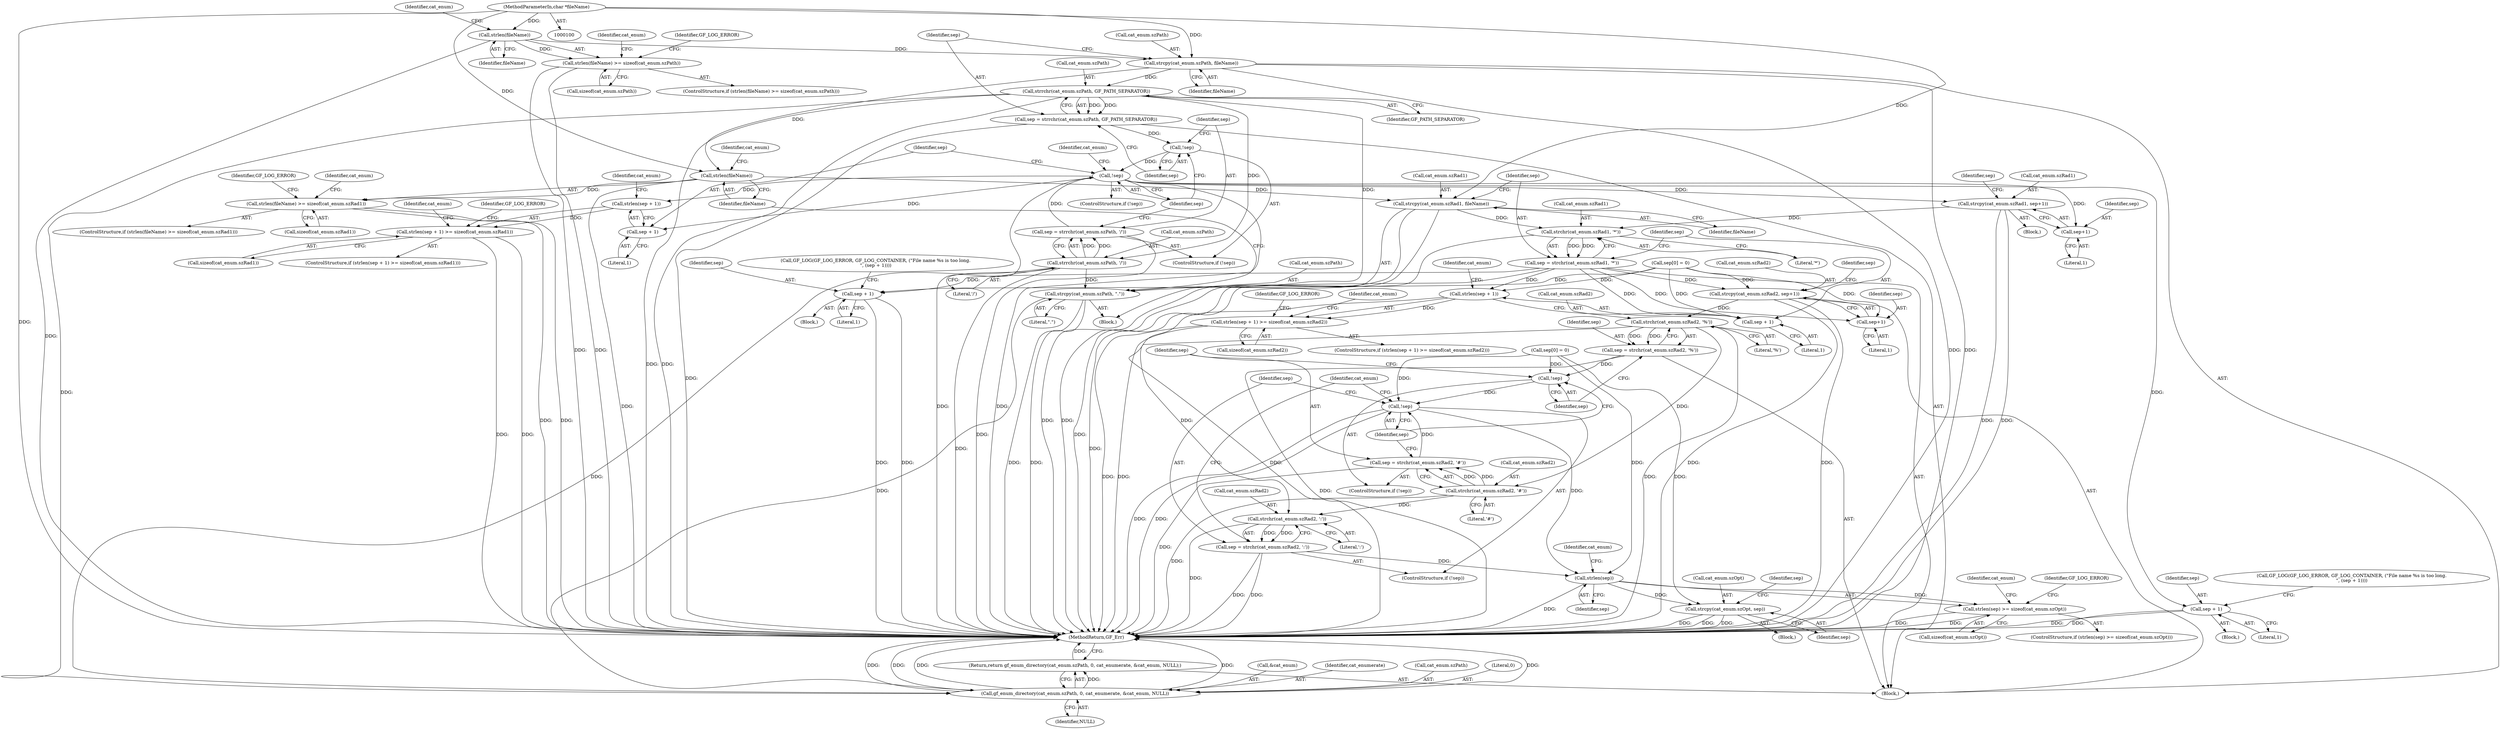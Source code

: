 digraph "0_gpac_35ab4475a7df9b2a4bcab235e379c0c3ec543658@API" {
"1000155" [label="(Call,strlen(fileName))"];
"1000102" [label="(MethodParameterIn,char *fileName)"];
"1000154" [label="(Call,strlen(fileName) >= sizeof(cat_enum.szPath))"];
"1000170" [label="(Call,strcpy(cat_enum.szPath, fileName))"];
"1000177" [label="(Call,strrchr(cat_enum.szPath, GF_PATH_SEPARATOR))"];
"1000175" [label="(Call,sep = strrchr(cat_enum.szPath, GF_PATH_SEPARATOR))"];
"1000183" [label="(Call,!sep)"];
"1000193" [label="(Call,!sep)"];
"1000227" [label="(Call,strlen(sep + 1))"];
"1000226" [label="(Call,strlen(sep + 1) >= sizeof(cat_enum.szRad1))"];
"1000228" [label="(Call,sep + 1)"];
"1000241" [label="(Call,sep + 1)"];
"1000246" [label="(Call,strcpy(cat_enum.szRad1, sep+1))"];
"1000260" [label="(Call,strchr(cat_enum.szRad1, '*'))"];
"1000258" [label="(Call,sep = strchr(cat_enum.szRad1, '*'))"];
"1000267" [label="(Call,strlen(sep + 1))"];
"1000266" [label="(Call,strlen(sep + 1) >= sizeof(cat_enum.szRad2))"];
"1000268" [label="(Call,sep + 1)"];
"1000281" [label="(Call,sep + 1)"];
"1000286" [label="(Call,strcpy(cat_enum.szRad2, sep+1))"];
"1000300" [label="(Call,strchr(cat_enum.szRad2, '%'))"];
"1000298" [label="(Call,sep = strchr(cat_enum.szRad2, '%'))"];
"1000306" [label="(Call,!sep)"];
"1000316" [label="(Call,!sep)"];
"1000335" [label="(Call,strlen(sep))"];
"1000334" [label="(Call,strlen(sep) >= sizeof(cat_enum.szOpt))"];
"1000350" [label="(Call,strcpy(cat_enum.szOpt, sep))"];
"1000310" [label="(Call,strchr(cat_enum.szRad2, '#'))"];
"1000308" [label="(Call,sep = strchr(cat_enum.szRad2, '#'))"];
"1000320" [label="(Call,strchr(cat_enum.szRad2, ':'))"];
"1000318" [label="(Call,sep = strchr(cat_enum.szRad2, ':'))"];
"1000290" [label="(Call,sep+1)"];
"1000250" [label="(Call,sep+1)"];
"1000187" [label="(Call,strrchr(cat_enum.szPath, '/'))"];
"1000185" [label="(Call,sep = strrchr(cat_enum.szPath, '/'))"];
"1000196" [label="(Call,strcpy(cat_enum.szPath, \".\"))"];
"1000361" [label="(Call,gf_enum_directory(cat_enum.szPath, 0, cat_enumerate, &cat_enum, NULL))"];
"1000360" [label="(Return,return gf_enum_directory(cat_enum.szPath, 0, cat_enumerate, &cat_enum, NULL);)"];
"1000203" [label="(Call,strlen(fileName))"];
"1000202" [label="(Call,strlen(fileName) >= sizeof(cat_enum.szRad1))"];
"1000218" [label="(Call,strcpy(cat_enum.szRad1, fileName))"];
"1000205" [label="(Call,sizeof(cat_enum.szRad1))"];
"1000287" [label="(Call,cat_enum.szRad2)"];
"1000333" [label="(ControlStructure,if (strlen(sep) >= sizeof(cat_enum.szOpt)))"];
"1000195" [label="(Block,)"];
"1000227" [label="(Call,strlen(sep + 1))"];
"1000316" [label="(Call,!sep)"];
"1000315" [label="(ControlStructure,if (!sep))"];
"1000185" [label="(Call,sep = strrchr(cat_enum.szPath, '/'))"];
"1000351" [label="(Call,cat_enum.szOpt)"];
"1000369" [label="(Identifier,NULL)"];
"1000110" [label="(Block,)"];
"1000155" [label="(Call,strlen(fileName))"];
"1000320" [label="(Call,strchr(cat_enum.szRad2, ':'))"];
"1000293" [label="(Call,sep[0] = 0)"];
"1000218" [label="(Call,strcpy(cat_enum.szRad1, fileName))"];
"1000307" [label="(Identifier,sep)"];
"1000354" [label="(Identifier,sep)"];
"1000317" [label="(Identifier,sep)"];
"1000259" [label="(Identifier,sep)"];
"1000357" [label="(Identifier,sep)"];
"1000219" [label="(Call,cat_enum.szRad1)"];
"1000186" [label="(Identifier,sep)"];
"1000334" [label="(Call,strlen(sep) >= sizeof(cat_enum.szOpt))"];
"1000177" [label="(Call,strrchr(cat_enum.szPath, GF_PATH_SEPARATOR))"];
"1000276" [label="(Call,GF_LOG(GF_LOG_ERROR, GF_LOG_CONTAINER, (\"File name %s is too long.\n\", (sep + 1))))"];
"1000281" [label="(Call,sep + 1)"];
"1000305" [label="(ControlStructure,if (!sep))"];
"1000295" [label="(Identifier,sep)"];
"1000204" [label="(Identifier,fileName)"];
"1000248" [label="(Identifier,cat_enum)"];
"1000290" [label="(Call,sep+1)"];
"1000207" [label="(Identifier,cat_enum)"];
"1000291" [label="(Identifier,sep)"];
"1000273" [label="(Identifier,cat_enum)"];
"1000350" [label="(Call,strcpy(cat_enum.szOpt, sep))"];
"1000191" [label="(Literal,'/')"];
"1000157" [label="(Call,sizeof(cat_enum.szPath))"];
"1000251" [label="(Identifier,sep)"];
"1000300" [label="(Call,strchr(cat_enum.szRad2, '%'))"];
"1000172" [label="(Identifier,cat_enum)"];
"1000154" [label="(Call,strlen(fileName) >= sizeof(cat_enum.szPath))"];
"1000336" [label="(Identifier,sep)"];
"1000193" [label="(Call,!sep)"];
"1000321" [label="(Call,cat_enum.szRad2)"];
"1000176" [label="(Identifier,sep)"];
"1000182" [label="(ControlStructure,if (!sep))"];
"1000203" [label="(Call,strlen(fileName))"];
"1000253" [label="(Call,sep[0] = 0)"];
"1000361" [label="(Call,gf_enum_directory(cat_enum.szPath, 0, cat_enumerate, &cat_enum, NULL))"];
"1000236" [label="(Call,GF_LOG(GF_LOG_ERROR, GF_LOG_CONTAINER, (\"File name %s is too long.\n\", (sep + 1))))"];
"1000367" [label="(Call,&cat_enum)"];
"1000211" [label="(Identifier,GF_LOG_ERROR)"];
"1000171" [label="(Call,cat_enum.szPath)"];
"1000225" [label="(ControlStructure,if (strlen(sep + 1) >= sizeof(cat_enum.szRad1)))"];
"1000366" [label="(Identifier,cat_enumerate)"];
"1000187" [label="(Call,strrchr(cat_enum.szPath, '/'))"];
"1000200" [label="(Literal,\".\")"];
"1000299" [label="(Identifier,sep)"];
"1000267" [label="(Call,strlen(sep + 1))"];
"1000288" [label="(Identifier,cat_enum)"];
"1000337" [label="(Call,sizeof(cat_enum.szOpt))"];
"1000153" [label="(ControlStructure,if (strlen(fileName) >= sizeof(cat_enum.szPath)))"];
"1000250" [label="(Call,sep+1)"];
"1000352" [label="(Identifier,cat_enum)"];
"1000222" [label="(Identifier,fileName)"];
"1000370" [label="(MethodReturn,GF_Err)"];
"1000255" [label="(Identifier,sep)"];
"1000194" [label="(Identifier,sep)"];
"1000102" [label="(MethodParameterIn,char *fileName)"];
"1000314" [label="(Literal,'#')"];
"1000188" [label="(Call,cat_enum.szPath)"];
"1000197" [label="(Call,cat_enum.szPath)"];
"1000339" [label="(Identifier,cat_enum)"];
"1000268" [label="(Call,sep + 1)"];
"1000306" [label="(Call,!sep)"];
"1000362" [label="(Call,cat_enum.szPath)"];
"1000301" [label="(Call,cat_enum.szRad2)"];
"1000298" [label="(Call,sep = strchr(cat_enum.szRad2, '%'))"];
"1000226" [label="(Call,strlen(sep + 1) >= sizeof(cat_enum.szRad1))"];
"1000327" [label="(Identifier,cat_enum)"];
"1000170" [label="(Call,strcpy(cat_enum.szPath, fileName))"];
"1000233" [label="(Identifier,cat_enum)"];
"1000237" [label="(Identifier,GF_LOG_ERROR)"];
"1000159" [label="(Identifier,cat_enum)"];
"1000277" [label="(Identifier,GF_LOG_ERROR)"];
"1000192" [label="(ControlStructure,if (!sep))"];
"1000241" [label="(Call,sep + 1)"];
"1000265" [label="(ControlStructure,if (strlen(sep + 1) >= sizeof(cat_enum.szRad2)))"];
"1000252" [label="(Literal,1)"];
"1000181" [label="(Identifier,GF_PATH_SEPARATOR)"];
"1000243" [label="(Literal,1)"];
"1000335" [label="(Call,strlen(sep))"];
"1000319" [label="(Identifier,sep)"];
"1000198" [label="(Identifier,cat_enum)"];
"1000231" [label="(Call,sizeof(cat_enum.szRad1))"];
"1000343" [label="(Identifier,GF_LOG_ERROR)"];
"1000286" [label="(Call,strcpy(cat_enum.szRad2, sep+1))"];
"1000230" [label="(Literal,1)"];
"1000279" [label="(Block,)"];
"1000282" [label="(Identifier,sep)"];
"1000201" [label="(ControlStructure,if (strlen(fileName) >= sizeof(cat_enum.szRad1)))"];
"1000220" [label="(Identifier,cat_enum)"];
"1000260" [label="(Call,strchr(cat_enum.szRad1, '*'))"];
"1000269" [label="(Identifier,sep)"];
"1000228" [label="(Call,sep + 1)"];
"1000246" [label="(Call,strcpy(cat_enum.szRad1, sep+1))"];
"1000309" [label="(Identifier,sep)"];
"1000261" [label="(Call,cat_enum.szRad1)"];
"1000175" [label="(Call,sep = strrchr(cat_enum.szPath, GF_PATH_SEPARATOR))"];
"1000318" [label="(Call,sep = strchr(cat_enum.szRad2, ':'))"];
"1000163" [label="(Identifier,GF_LOG_ERROR)"];
"1000229" [label="(Identifier,sep)"];
"1000365" [label="(Literal,0)"];
"1000196" [label="(Call,strcpy(cat_enum.szPath, \".\"))"];
"1000224" [label="(Block,)"];
"1000271" [label="(Call,sizeof(cat_enum.szRad2))"];
"1000174" [label="(Identifier,fileName)"];
"1000360" [label="(Return,return gf_enum_directory(cat_enum.szPath, 0, cat_enumerate, &cat_enum, NULL);)"];
"1000311" [label="(Call,cat_enum.szRad2)"];
"1000270" [label="(Literal,1)"];
"1000202" [label="(Call,strlen(fileName) >= sizeof(cat_enum.szRad1))"];
"1000239" [label="(Block,)"];
"1000178" [label="(Call,cat_enum.szPath)"];
"1000308" [label="(Call,sep = strchr(cat_enum.szRad2, '#'))"];
"1000324" [label="(Literal,':')"];
"1000242" [label="(Identifier,sep)"];
"1000264" [label="(Literal,'*')"];
"1000258" [label="(Call,sep = strchr(cat_enum.szRad1, '*'))"];
"1000292" [label="(Literal,1)"];
"1000310" [label="(Call,strchr(cat_enum.szRad2, '#'))"];
"1000332" [label="(Block,)"];
"1000156" [label="(Identifier,fileName)"];
"1000304" [label="(Literal,'%')"];
"1000247" [label="(Call,cat_enum.szRad1)"];
"1000266" [label="(Call,strlen(sep + 1) >= sizeof(cat_enum.szRad2))"];
"1000283" [label="(Literal,1)"];
"1000184" [label="(Identifier,sep)"];
"1000183" [label="(Call,!sep)"];
"1000155" -> "1000154"  [label="AST: "];
"1000155" -> "1000156"  [label="CFG: "];
"1000156" -> "1000155"  [label="AST: "];
"1000159" -> "1000155"  [label="CFG: "];
"1000155" -> "1000370"  [label="DDG: "];
"1000155" -> "1000154"  [label="DDG: "];
"1000102" -> "1000155"  [label="DDG: "];
"1000155" -> "1000170"  [label="DDG: "];
"1000102" -> "1000100"  [label="AST: "];
"1000102" -> "1000370"  [label="DDG: "];
"1000102" -> "1000170"  [label="DDG: "];
"1000102" -> "1000203"  [label="DDG: "];
"1000102" -> "1000218"  [label="DDG: "];
"1000154" -> "1000153"  [label="AST: "];
"1000154" -> "1000157"  [label="CFG: "];
"1000157" -> "1000154"  [label="AST: "];
"1000163" -> "1000154"  [label="CFG: "];
"1000172" -> "1000154"  [label="CFG: "];
"1000154" -> "1000370"  [label="DDG: "];
"1000154" -> "1000370"  [label="DDG: "];
"1000170" -> "1000110"  [label="AST: "];
"1000170" -> "1000174"  [label="CFG: "];
"1000171" -> "1000170"  [label="AST: "];
"1000174" -> "1000170"  [label="AST: "];
"1000176" -> "1000170"  [label="CFG: "];
"1000170" -> "1000370"  [label="DDG: "];
"1000170" -> "1000370"  [label="DDG: "];
"1000170" -> "1000177"  [label="DDG: "];
"1000170" -> "1000203"  [label="DDG: "];
"1000177" -> "1000175"  [label="AST: "];
"1000177" -> "1000181"  [label="CFG: "];
"1000178" -> "1000177"  [label="AST: "];
"1000181" -> "1000177"  [label="AST: "];
"1000175" -> "1000177"  [label="CFG: "];
"1000177" -> "1000370"  [label="DDG: "];
"1000177" -> "1000370"  [label="DDG: "];
"1000177" -> "1000175"  [label="DDG: "];
"1000177" -> "1000175"  [label="DDG: "];
"1000177" -> "1000187"  [label="DDG: "];
"1000177" -> "1000196"  [label="DDG: "];
"1000177" -> "1000361"  [label="DDG: "];
"1000175" -> "1000110"  [label="AST: "];
"1000176" -> "1000175"  [label="AST: "];
"1000184" -> "1000175"  [label="CFG: "];
"1000175" -> "1000370"  [label="DDG: "];
"1000175" -> "1000183"  [label="DDG: "];
"1000183" -> "1000182"  [label="AST: "];
"1000183" -> "1000184"  [label="CFG: "];
"1000184" -> "1000183"  [label="AST: "];
"1000186" -> "1000183"  [label="CFG: "];
"1000194" -> "1000183"  [label="CFG: "];
"1000183" -> "1000193"  [label="DDG: "];
"1000193" -> "1000192"  [label="AST: "];
"1000193" -> "1000194"  [label="CFG: "];
"1000194" -> "1000193"  [label="AST: "];
"1000198" -> "1000193"  [label="CFG: "];
"1000229" -> "1000193"  [label="CFG: "];
"1000193" -> "1000370"  [label="DDG: "];
"1000193" -> "1000370"  [label="DDG: "];
"1000185" -> "1000193"  [label="DDG: "];
"1000193" -> "1000227"  [label="DDG: "];
"1000193" -> "1000228"  [label="DDG: "];
"1000193" -> "1000241"  [label="DDG: "];
"1000193" -> "1000246"  [label="DDG: "];
"1000193" -> "1000250"  [label="DDG: "];
"1000227" -> "1000226"  [label="AST: "];
"1000227" -> "1000228"  [label="CFG: "];
"1000228" -> "1000227"  [label="AST: "];
"1000233" -> "1000227"  [label="CFG: "];
"1000227" -> "1000226"  [label="DDG: "];
"1000226" -> "1000225"  [label="AST: "];
"1000226" -> "1000231"  [label="CFG: "];
"1000231" -> "1000226"  [label="AST: "];
"1000237" -> "1000226"  [label="CFG: "];
"1000248" -> "1000226"  [label="CFG: "];
"1000226" -> "1000370"  [label="DDG: "];
"1000226" -> "1000370"  [label="DDG: "];
"1000228" -> "1000230"  [label="CFG: "];
"1000229" -> "1000228"  [label="AST: "];
"1000230" -> "1000228"  [label="AST: "];
"1000241" -> "1000239"  [label="AST: "];
"1000241" -> "1000243"  [label="CFG: "];
"1000242" -> "1000241"  [label="AST: "];
"1000243" -> "1000241"  [label="AST: "];
"1000236" -> "1000241"  [label="CFG: "];
"1000241" -> "1000370"  [label="DDG: "];
"1000241" -> "1000370"  [label="DDG: "];
"1000246" -> "1000224"  [label="AST: "];
"1000246" -> "1000250"  [label="CFG: "];
"1000247" -> "1000246"  [label="AST: "];
"1000250" -> "1000246"  [label="AST: "];
"1000255" -> "1000246"  [label="CFG: "];
"1000246" -> "1000370"  [label="DDG: "];
"1000246" -> "1000370"  [label="DDG: "];
"1000246" -> "1000260"  [label="DDG: "];
"1000260" -> "1000258"  [label="AST: "];
"1000260" -> "1000264"  [label="CFG: "];
"1000261" -> "1000260"  [label="AST: "];
"1000264" -> "1000260"  [label="AST: "];
"1000258" -> "1000260"  [label="CFG: "];
"1000260" -> "1000370"  [label="DDG: "];
"1000260" -> "1000258"  [label="DDG: "];
"1000260" -> "1000258"  [label="DDG: "];
"1000218" -> "1000260"  [label="DDG: "];
"1000258" -> "1000110"  [label="AST: "];
"1000259" -> "1000258"  [label="AST: "];
"1000269" -> "1000258"  [label="CFG: "];
"1000258" -> "1000370"  [label="DDG: "];
"1000258" -> "1000267"  [label="DDG: "];
"1000258" -> "1000268"  [label="DDG: "];
"1000258" -> "1000281"  [label="DDG: "];
"1000258" -> "1000286"  [label="DDG: "];
"1000258" -> "1000290"  [label="DDG: "];
"1000267" -> "1000266"  [label="AST: "];
"1000267" -> "1000268"  [label="CFG: "];
"1000268" -> "1000267"  [label="AST: "];
"1000273" -> "1000267"  [label="CFG: "];
"1000267" -> "1000370"  [label="DDG: "];
"1000267" -> "1000266"  [label="DDG: "];
"1000253" -> "1000267"  [label="DDG: "];
"1000266" -> "1000265"  [label="AST: "];
"1000266" -> "1000271"  [label="CFG: "];
"1000271" -> "1000266"  [label="AST: "];
"1000277" -> "1000266"  [label="CFG: "];
"1000288" -> "1000266"  [label="CFG: "];
"1000266" -> "1000370"  [label="DDG: "];
"1000266" -> "1000370"  [label="DDG: "];
"1000268" -> "1000270"  [label="CFG: "];
"1000269" -> "1000268"  [label="AST: "];
"1000270" -> "1000268"  [label="AST: "];
"1000253" -> "1000268"  [label="DDG: "];
"1000281" -> "1000279"  [label="AST: "];
"1000281" -> "1000283"  [label="CFG: "];
"1000282" -> "1000281"  [label="AST: "];
"1000283" -> "1000281"  [label="AST: "];
"1000276" -> "1000281"  [label="CFG: "];
"1000281" -> "1000370"  [label="DDG: "];
"1000281" -> "1000370"  [label="DDG: "];
"1000253" -> "1000281"  [label="DDG: "];
"1000286" -> "1000110"  [label="AST: "];
"1000286" -> "1000290"  [label="CFG: "];
"1000287" -> "1000286"  [label="AST: "];
"1000290" -> "1000286"  [label="AST: "];
"1000295" -> "1000286"  [label="CFG: "];
"1000286" -> "1000370"  [label="DDG: "];
"1000286" -> "1000370"  [label="DDG: "];
"1000253" -> "1000286"  [label="DDG: "];
"1000286" -> "1000300"  [label="DDG: "];
"1000300" -> "1000298"  [label="AST: "];
"1000300" -> "1000304"  [label="CFG: "];
"1000301" -> "1000300"  [label="AST: "];
"1000304" -> "1000300"  [label="AST: "];
"1000298" -> "1000300"  [label="CFG: "];
"1000300" -> "1000370"  [label="DDG: "];
"1000300" -> "1000298"  [label="DDG: "];
"1000300" -> "1000298"  [label="DDG: "];
"1000300" -> "1000310"  [label="DDG: "];
"1000300" -> "1000320"  [label="DDG: "];
"1000298" -> "1000110"  [label="AST: "];
"1000299" -> "1000298"  [label="AST: "];
"1000307" -> "1000298"  [label="CFG: "];
"1000298" -> "1000370"  [label="DDG: "];
"1000298" -> "1000306"  [label="DDG: "];
"1000306" -> "1000305"  [label="AST: "];
"1000306" -> "1000307"  [label="CFG: "];
"1000307" -> "1000306"  [label="AST: "];
"1000309" -> "1000306"  [label="CFG: "];
"1000317" -> "1000306"  [label="CFG: "];
"1000293" -> "1000306"  [label="DDG: "];
"1000306" -> "1000316"  [label="DDG: "];
"1000316" -> "1000315"  [label="AST: "];
"1000316" -> "1000317"  [label="CFG: "];
"1000317" -> "1000316"  [label="AST: "];
"1000319" -> "1000316"  [label="CFG: "];
"1000327" -> "1000316"  [label="CFG: "];
"1000316" -> "1000370"  [label="DDG: "];
"1000316" -> "1000370"  [label="DDG: "];
"1000308" -> "1000316"  [label="DDG: "];
"1000293" -> "1000316"  [label="DDG: "];
"1000316" -> "1000335"  [label="DDG: "];
"1000335" -> "1000334"  [label="AST: "];
"1000335" -> "1000336"  [label="CFG: "];
"1000336" -> "1000335"  [label="AST: "];
"1000339" -> "1000335"  [label="CFG: "];
"1000335" -> "1000370"  [label="DDG: "];
"1000335" -> "1000334"  [label="DDG: "];
"1000293" -> "1000335"  [label="DDG: "];
"1000318" -> "1000335"  [label="DDG: "];
"1000335" -> "1000350"  [label="DDG: "];
"1000334" -> "1000333"  [label="AST: "];
"1000334" -> "1000337"  [label="CFG: "];
"1000337" -> "1000334"  [label="AST: "];
"1000343" -> "1000334"  [label="CFG: "];
"1000352" -> "1000334"  [label="CFG: "];
"1000334" -> "1000370"  [label="DDG: "];
"1000334" -> "1000370"  [label="DDG: "];
"1000350" -> "1000332"  [label="AST: "];
"1000350" -> "1000354"  [label="CFG: "];
"1000351" -> "1000350"  [label="AST: "];
"1000354" -> "1000350"  [label="AST: "];
"1000357" -> "1000350"  [label="CFG: "];
"1000350" -> "1000370"  [label="DDG: "];
"1000350" -> "1000370"  [label="DDG: "];
"1000350" -> "1000370"  [label="DDG: "];
"1000293" -> "1000350"  [label="DDG: "];
"1000310" -> "1000308"  [label="AST: "];
"1000310" -> "1000314"  [label="CFG: "];
"1000311" -> "1000310"  [label="AST: "];
"1000314" -> "1000310"  [label="AST: "];
"1000308" -> "1000310"  [label="CFG: "];
"1000310" -> "1000370"  [label="DDG: "];
"1000310" -> "1000308"  [label="DDG: "];
"1000310" -> "1000308"  [label="DDG: "];
"1000310" -> "1000320"  [label="DDG: "];
"1000308" -> "1000305"  [label="AST: "];
"1000309" -> "1000308"  [label="AST: "];
"1000317" -> "1000308"  [label="CFG: "];
"1000308" -> "1000370"  [label="DDG: "];
"1000320" -> "1000318"  [label="AST: "];
"1000320" -> "1000324"  [label="CFG: "];
"1000321" -> "1000320"  [label="AST: "];
"1000324" -> "1000320"  [label="AST: "];
"1000318" -> "1000320"  [label="CFG: "];
"1000320" -> "1000370"  [label="DDG: "];
"1000320" -> "1000318"  [label="DDG: "];
"1000320" -> "1000318"  [label="DDG: "];
"1000318" -> "1000315"  [label="AST: "];
"1000319" -> "1000318"  [label="AST: "];
"1000327" -> "1000318"  [label="CFG: "];
"1000318" -> "1000370"  [label="DDG: "];
"1000318" -> "1000370"  [label="DDG: "];
"1000290" -> "1000292"  [label="CFG: "];
"1000291" -> "1000290"  [label="AST: "];
"1000292" -> "1000290"  [label="AST: "];
"1000253" -> "1000290"  [label="DDG: "];
"1000250" -> "1000252"  [label="CFG: "];
"1000251" -> "1000250"  [label="AST: "];
"1000252" -> "1000250"  [label="AST: "];
"1000187" -> "1000185"  [label="AST: "];
"1000187" -> "1000191"  [label="CFG: "];
"1000188" -> "1000187"  [label="AST: "];
"1000191" -> "1000187"  [label="AST: "];
"1000185" -> "1000187"  [label="CFG: "];
"1000187" -> "1000370"  [label="DDG: "];
"1000187" -> "1000185"  [label="DDG: "];
"1000187" -> "1000185"  [label="DDG: "];
"1000187" -> "1000196"  [label="DDG: "];
"1000187" -> "1000361"  [label="DDG: "];
"1000185" -> "1000182"  [label="AST: "];
"1000186" -> "1000185"  [label="AST: "];
"1000194" -> "1000185"  [label="CFG: "];
"1000185" -> "1000370"  [label="DDG: "];
"1000196" -> "1000195"  [label="AST: "];
"1000196" -> "1000200"  [label="CFG: "];
"1000197" -> "1000196"  [label="AST: "];
"1000200" -> "1000196"  [label="AST: "];
"1000204" -> "1000196"  [label="CFG: "];
"1000196" -> "1000370"  [label="DDG: "];
"1000196" -> "1000370"  [label="DDG: "];
"1000196" -> "1000361"  [label="DDG: "];
"1000361" -> "1000360"  [label="AST: "];
"1000361" -> "1000369"  [label="CFG: "];
"1000362" -> "1000361"  [label="AST: "];
"1000365" -> "1000361"  [label="AST: "];
"1000366" -> "1000361"  [label="AST: "];
"1000367" -> "1000361"  [label="AST: "];
"1000369" -> "1000361"  [label="AST: "];
"1000360" -> "1000361"  [label="CFG: "];
"1000361" -> "1000370"  [label="DDG: "];
"1000361" -> "1000370"  [label="DDG: "];
"1000361" -> "1000370"  [label="DDG: "];
"1000361" -> "1000370"  [label="DDG: "];
"1000361" -> "1000370"  [label="DDG: "];
"1000361" -> "1000360"  [label="DDG: "];
"1000360" -> "1000110"  [label="AST: "];
"1000370" -> "1000360"  [label="CFG: "];
"1000360" -> "1000370"  [label="DDG: "];
"1000203" -> "1000202"  [label="AST: "];
"1000203" -> "1000204"  [label="CFG: "];
"1000204" -> "1000203"  [label="AST: "];
"1000207" -> "1000203"  [label="CFG: "];
"1000203" -> "1000370"  [label="DDG: "];
"1000203" -> "1000202"  [label="DDG: "];
"1000203" -> "1000218"  [label="DDG: "];
"1000202" -> "1000201"  [label="AST: "];
"1000202" -> "1000205"  [label="CFG: "];
"1000205" -> "1000202"  [label="AST: "];
"1000211" -> "1000202"  [label="CFG: "];
"1000220" -> "1000202"  [label="CFG: "];
"1000202" -> "1000370"  [label="DDG: "];
"1000202" -> "1000370"  [label="DDG: "];
"1000218" -> "1000195"  [label="AST: "];
"1000218" -> "1000222"  [label="CFG: "];
"1000219" -> "1000218"  [label="AST: "];
"1000222" -> "1000218"  [label="AST: "];
"1000259" -> "1000218"  [label="CFG: "];
"1000218" -> "1000370"  [label="DDG: "];
"1000218" -> "1000370"  [label="DDG: "];
}
